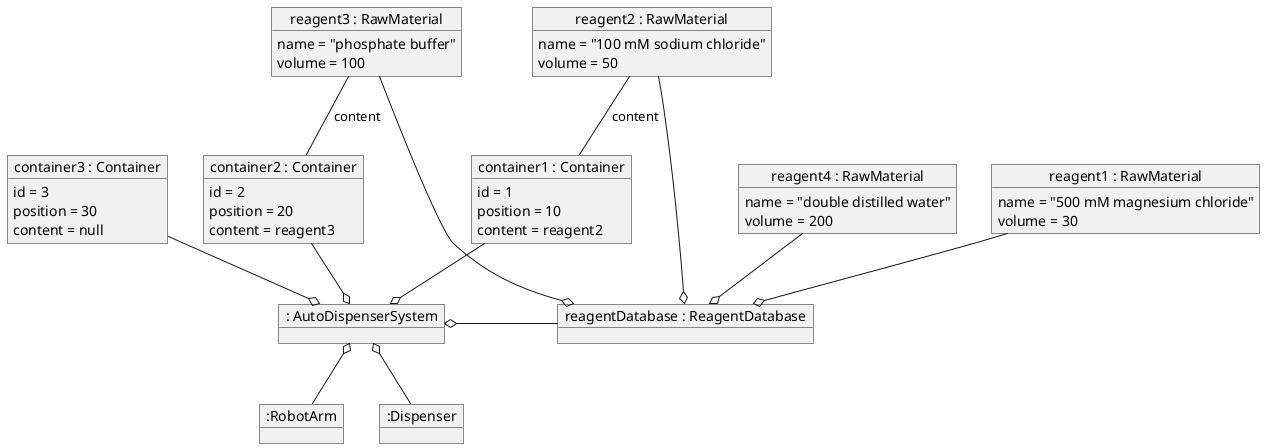 @startuml objects
object "reagentDatabase : ReagentDatabase" as db

object "reagent1 : RawMaterial" as r1
r1 : name = "500 mM magnesium chloride"
r1 : volume = 30

object "reagent2 : RawMaterial" as r2
r2 : name = "100 mM sodium chloride"
r2 : volume = 50

object "reagent3 : RawMaterial" as r3
r3 : name = "phosphate buffer"
r3 : volume = 100
        
object "reagent4 : RawMaterial" as r4
r4 : name = "double distilled water"
r4 : volume = 200

object ": AutoDispenserSystem" as ads

object "container1 : Container" as c1
c1 : id = 1
c1 : position = 10
c1 : content = reagent2

object "container2 : Container" as c2
c2 : id = 2
c2 : position = 20
c2 : content = reagent3

object "container3 : Container" as c3
c3 : id = 3
c3 : position = 30
c3 : content = null

db o-u- r1
db o-u- r2
db o-u- r3
db o-u- r4

c1 -u- r2 : content
c2 -u- r3 : content

ads o-r- db
ads o-u- c1
ads o-u- c2
ads o-u- c3

object ":RobotArm" as ra
object ":Dispenser" as d

ads o-d- ra
ads o-d- d
@enduml
